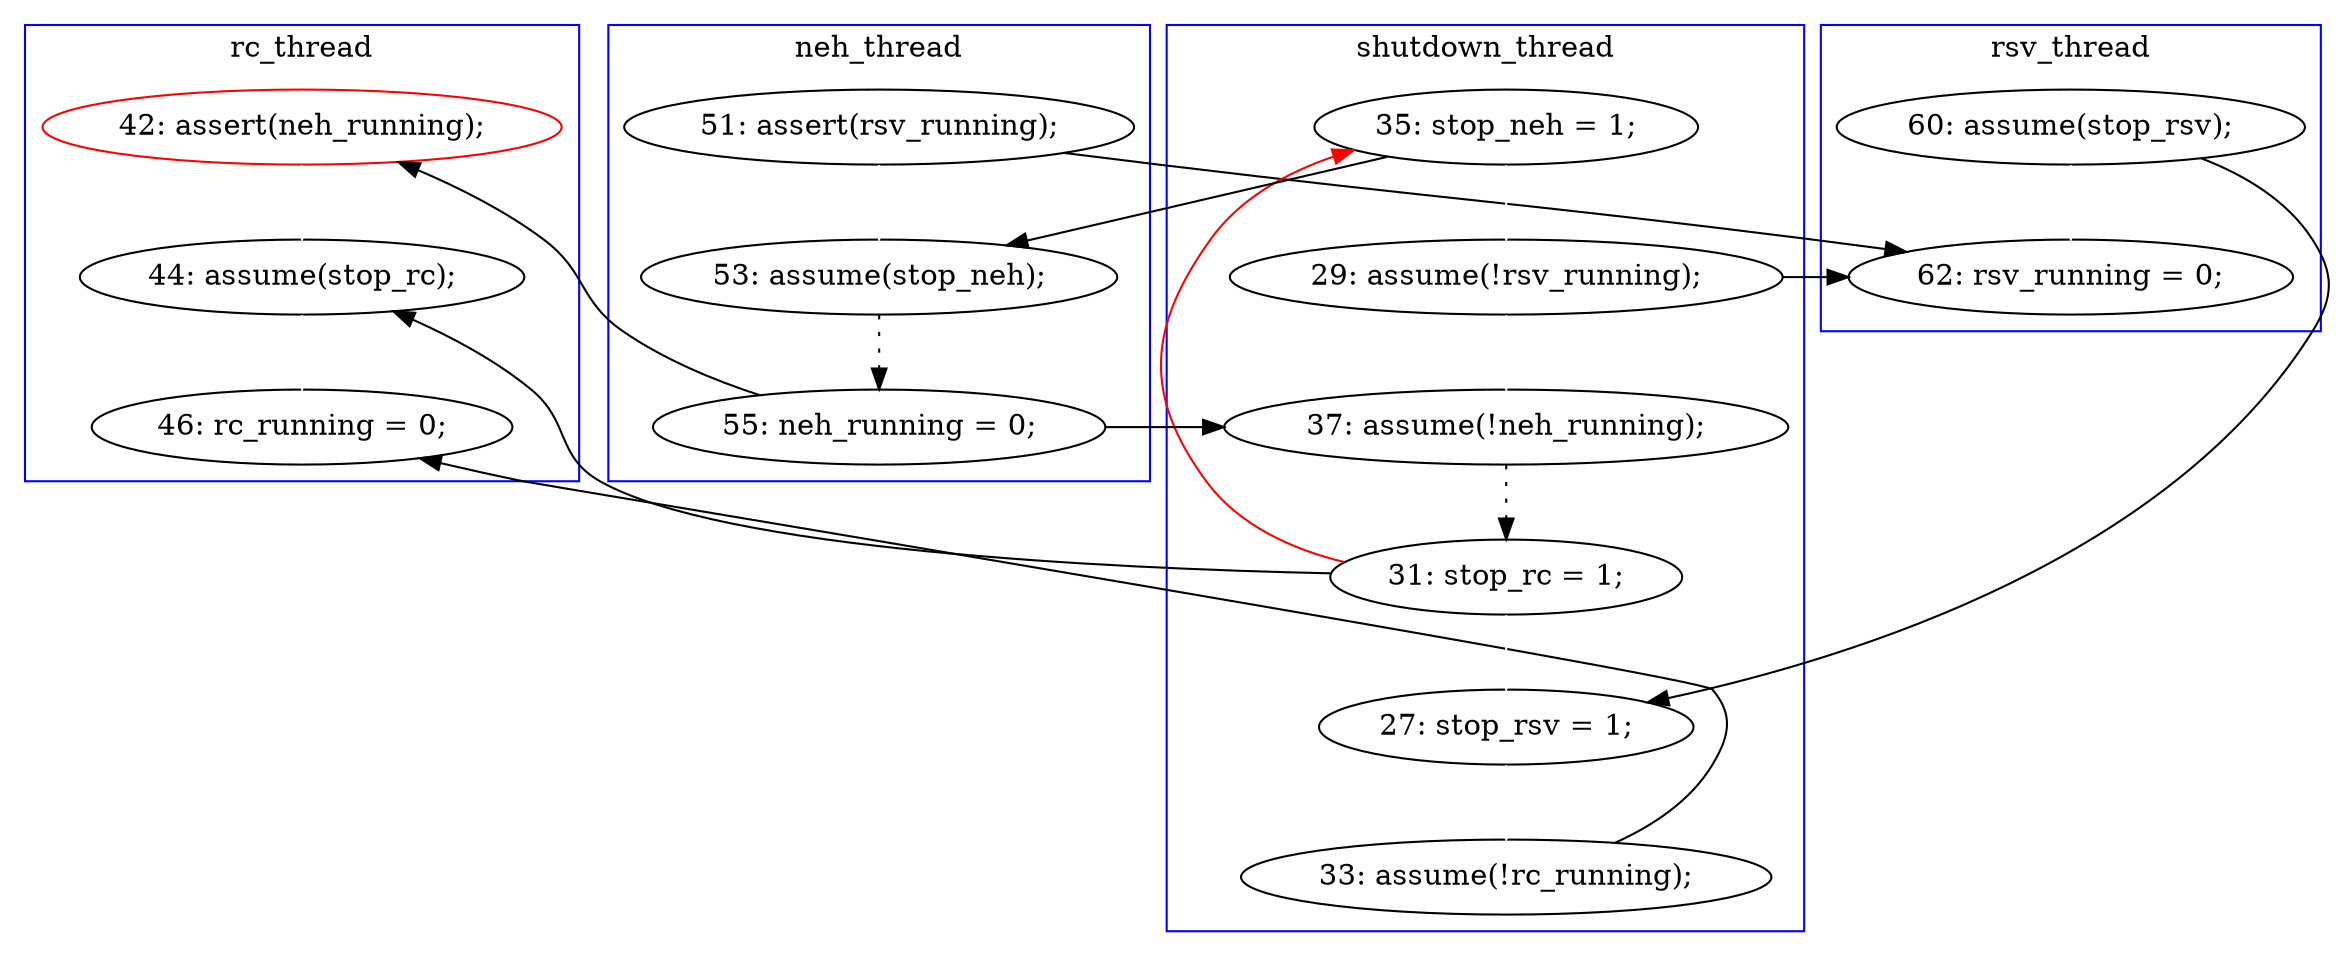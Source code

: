 digraph Counterexample {
	22 -> 23 [color = black, style = solid, constraint = false]
	21 -> 28 [color = black, style = solid, constraint = false]
	28 -> 30 [color = white, style = solid]
	32 -> 36 [color = white, style = solid]
	16 -> 18 [color = white, style = solid]
	26 -> 28 [color = white, style = solid]
	18 -> 19 [color = black, style = dotted]
	17 -> 18 [color = black, style = solid, constraint = false]
	30 -> 36 [color = black, style = solid, constraint = false]
	24 -> 26 [color = black, style = dotted]
	17 -> 22 [color = white, style = solid]
	22 -> 24 [color = white, style = solid]
	20 -> 32 [color = white, style = solid]
	26 -> 32 [color = black, style = solid, constraint = false]
	21 -> 23 [color = white, style = solid]
	19 -> 24 [color = black, style = solid, constraint = false]
	26 -> 17 [color = red, style = solid, constraint = false]
	19 -> 20 [color = black, style = solid, constraint = false]
	16 -> 23 [color = black, style = solid, constraint = false]
	subgraph cluster2 {
		label = rc_thread
		color = blue
		36  [label = "46: rc_running = 0;"]
		32  [label = "44: assume(stop_rc);"]
		20  [label = "42: assert(neh_running);", color = red]
	}
	subgraph cluster4 {
		label = rsv_thread
		color = blue
		23  [label = "62: rsv_running = 0;"]
		21  [label = "60: assume(stop_rsv);"]
	}
	subgraph cluster1 {
		label = shutdown_thread
		color = blue
		26  [label = "31: stop_rc = 1;"]
		30  [label = "33: assume(!rc_running);"]
		24  [label = "37: assume(!neh_running);"]
		22  [label = "29: assume(!rsv_running);"]
		28  [label = "27: stop_rsv = 1;"]
		17  [label = "35: stop_neh = 1;"]
	}
	subgraph cluster3 {
		label = neh_thread
		color = blue
		18  [label = "53: assume(stop_neh);"]
		19  [label = "55: neh_running = 0;"]
		16  [label = "51: assert(rsv_running);"]
	}
}
